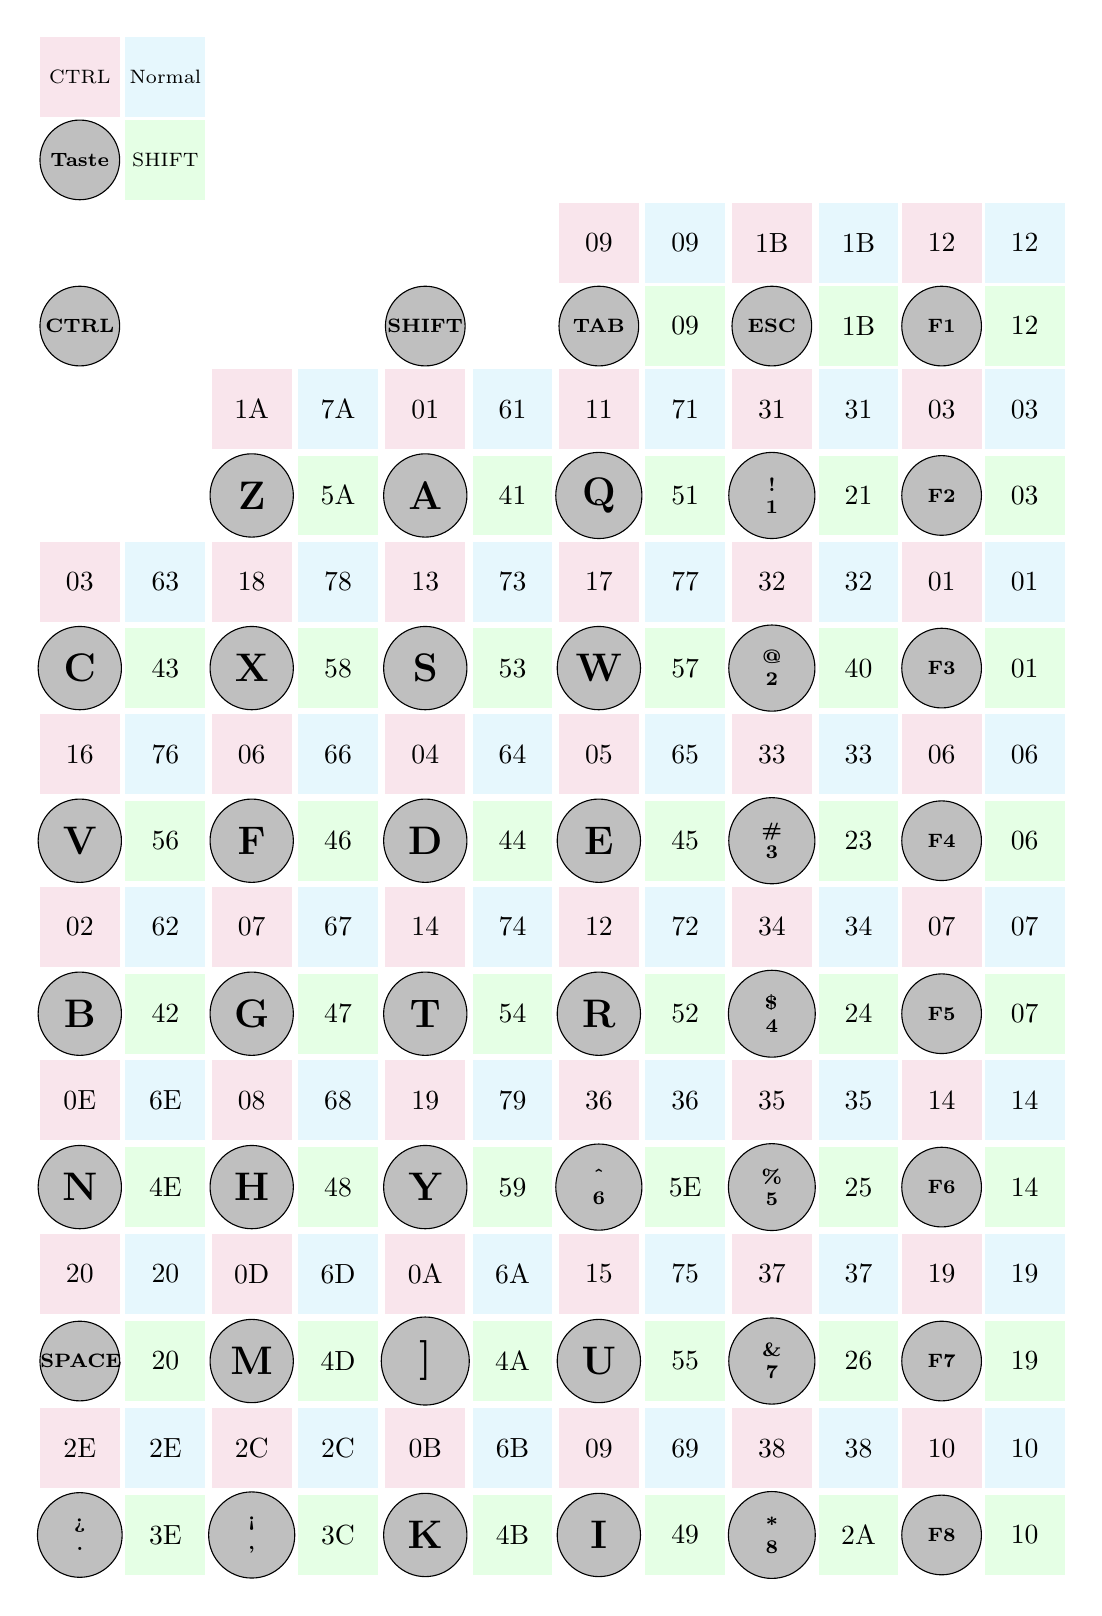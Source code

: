 \tikzstyle{every node}=[font=\normalsize]
\tikzset{
   every picture/.style={/utils/exec={\sffamily}},
   square matrix/.style={
      matrix of nodes,
      nodes in empty cells,
      column sep=-\pgflinewidth,
      row sep=-\pgflinewidth,
      nodes={draw,
         minimum height=#1,
         text width=#1,
         anchor=center,
         align=center,
         inner sep=0pt
      },
   },
   square matrix/.default=1.0cm,
   E/.style={fill=white,draw=white},
   k/.style={circle,fill=lightgray,font=\scriptsize\bfseries},
   K/.style={circle,fill=lightgray,font=\Large\bfseries},
   s/.style={fill=green!10,draw=green!10,font=\scriptsize},
   S/.style={fill=green!10,draw=green!10},
   n/.style={fill=cyan!10,draw=cyan!10,font=\scriptsize},
   N/.style={fill=cyan!10,draw=cyan!10},
   c/.style={fill=purple!10,draw=purple!10,font=\scriptsize},
   C/.style={fill=purple!10,draw=purple!10}
}

\matrix[square matrix, row sep=1pt, column sep=1pt](table){
   |[c]|CTRL    & |[n]|Normal \\
   |[k]|Taste   & |[s]|SHIFT  \\
   |[E]|        & |[E]|     & |[E]|       & |[E]|     & |[E]|        & |[E]|     & |[C]|{09}      & |[N]|{09} & |[C]|{1B}    & |[N]|{1B} & |[C]|{12} & |[N]|{12} \\
   |[k]|{CTRL}  & |[E]|     & |[E]|       & |[E]|     & |[k]|{SHIFT} & |[E]|     & |[k]|{TAB}     & |[S]|{09} & |[k]|{ESC}   & |[S]|{1B} & |[k]|{F1} & |[S]|{12} \\
   |[E]|        & |[E]|     & |[C]|{1A}   & |[N]|{7A} & |[C]|{01}    & |[N]|{61} & |[C]|{11}      & |[N]|{71} & |[C]|{31}    & |[N]|{31} & |[C]|{03} & |[N]|{03} \\
   |[E]|        & |[E]|     & |[K]|{Z}    & |[S]|{5A} & |[K]|{A}     & |[S]|{41} & |[K]|{Q}       & |[S]|{51} & |[k]|{!\\1}  & |[S]|{21} & |[k]|{F2} & |[S]|{03} \\
   |[C]|{03}    & |[N]|{63} & |[C]|{18}   & |[N]|{78} & |[C]|{13}    & |[N]|{73} & |[C]|{17}      & |[N]|{77} & |[C]|{32}    & |[N]|{32} & |[C]|{01} & |[N]|{01} \\
   |[K]|{C}     & |[S]|{43} & |[K]|{X}    & |[S]|{58} & |[K]|{S}     & |[S]|{53} & |[K]|{W}       & |[S]|{57} & |[k]|{@\\2}  & |[S]|{40} & |[k]|{F3} & |[S]|{01} \\
   |[C]|{16}    & |[N]|{76} & |[C]|{06}   & |[N]|{66} & |[C]|{04}    & |[N]|{64} & |[C]|{05}      & |[N]|{65} & |[C]|{33}    & |[N]|{33} & |[C]|{06} & |[N]|{06} \\
   |[K]|{V}     & |[S]|{56} & |[K]|{F}    & |[S]|{46} & |[K]|{D}     & |[S]|{44} & |[K]|{E}       & |[S]|{45} & |[k]|{\#\\3} & |[S]|{23} & |[k]|{F4} & |[S]|{06} \\
   |[C]|{02}    & |[N]|{62} & |[C]|{07}   & |[N]|{67} & |[C]|{14}    & |[N]|{74} & |[C]|{12}      & |[N]|{72} & |[C]|{34}    & |[N]|{34} & |[C]|{07} & |[N]|{07} \\
   |[K]|{B}     & |[S]|{42} & |[K]|{G}    & |[S]|{47} & |[K]|{T}     & |[S]|{54} & |[K]|{R}       & |[S]|{52} & |[k]|{\$\\4} & |[S]|{24} & |[k]|{F5} & |[S]|{07} \\
   |[C]|{0E}    & |[N]|{6E} & |[C]|{08}   & |[N]|{68} & |[C]|{19}    & |[N]|{79} & |[C]|{36}      & |[N]|{36} & |[C]|{35}    & |[N]|{35} & |[C]|{14} & |[N]|{14} \\
   |[K]|{N}     & |[S]|{4E} & |[K]|{H}    & |[S]|{48} & |[K]|{Y}     & |[S]|{59} & |[k]|{\^{}\\6} & |[S]|{5E} & |[k]|{\%\\5} & |[S]|{25} & |[k]|{F6} & |[S]|{14} \\
   |[C]|{20}    & |[N]|{20} & |[C]|{0D}   & |[N]|{6D} & |[C]|{0A}    & |[N]|{6A} & |[C]|{15}      & |[N]|{75} & |[C]|{37}    & |[N]|{37} & |[C]|{19} & |[N]|{19} \\
   |[k]|{SPACE} & |[S]|{20} & |[K]|{M}    & |[S]|{4D} & |[K]|{]}     & |[S]|{4A} & |[K]|{U}       & |[S]|{55} & |[k]|{\&\\7} & |[S]|{26} & |[k]|{F7} & |[S]|{19} \\
   |[C]|{2E}    & |[N]|{2E} & |[C]|{2C}   & |[N]|{2C} & |[C]|{0B}    & |[N]|{6B} & |[C]|{09}      & |[N]|{69} & |[C]|{38}    & |[N]|{38} & |[C]|{10} & |[N]|{10} \\
   |[k]|{>\\.}  & |[S]|{3E} & |[k]|{<\\,} & |[S]|{3C} & |[K]|{K}     & |[S]|{4B} & |[K]|{I}       & |[S]|{49} & |[k]|{*\\8}  & |[S]|{2A} & |[k]|{F8} & |[S]|{10} \\
};
